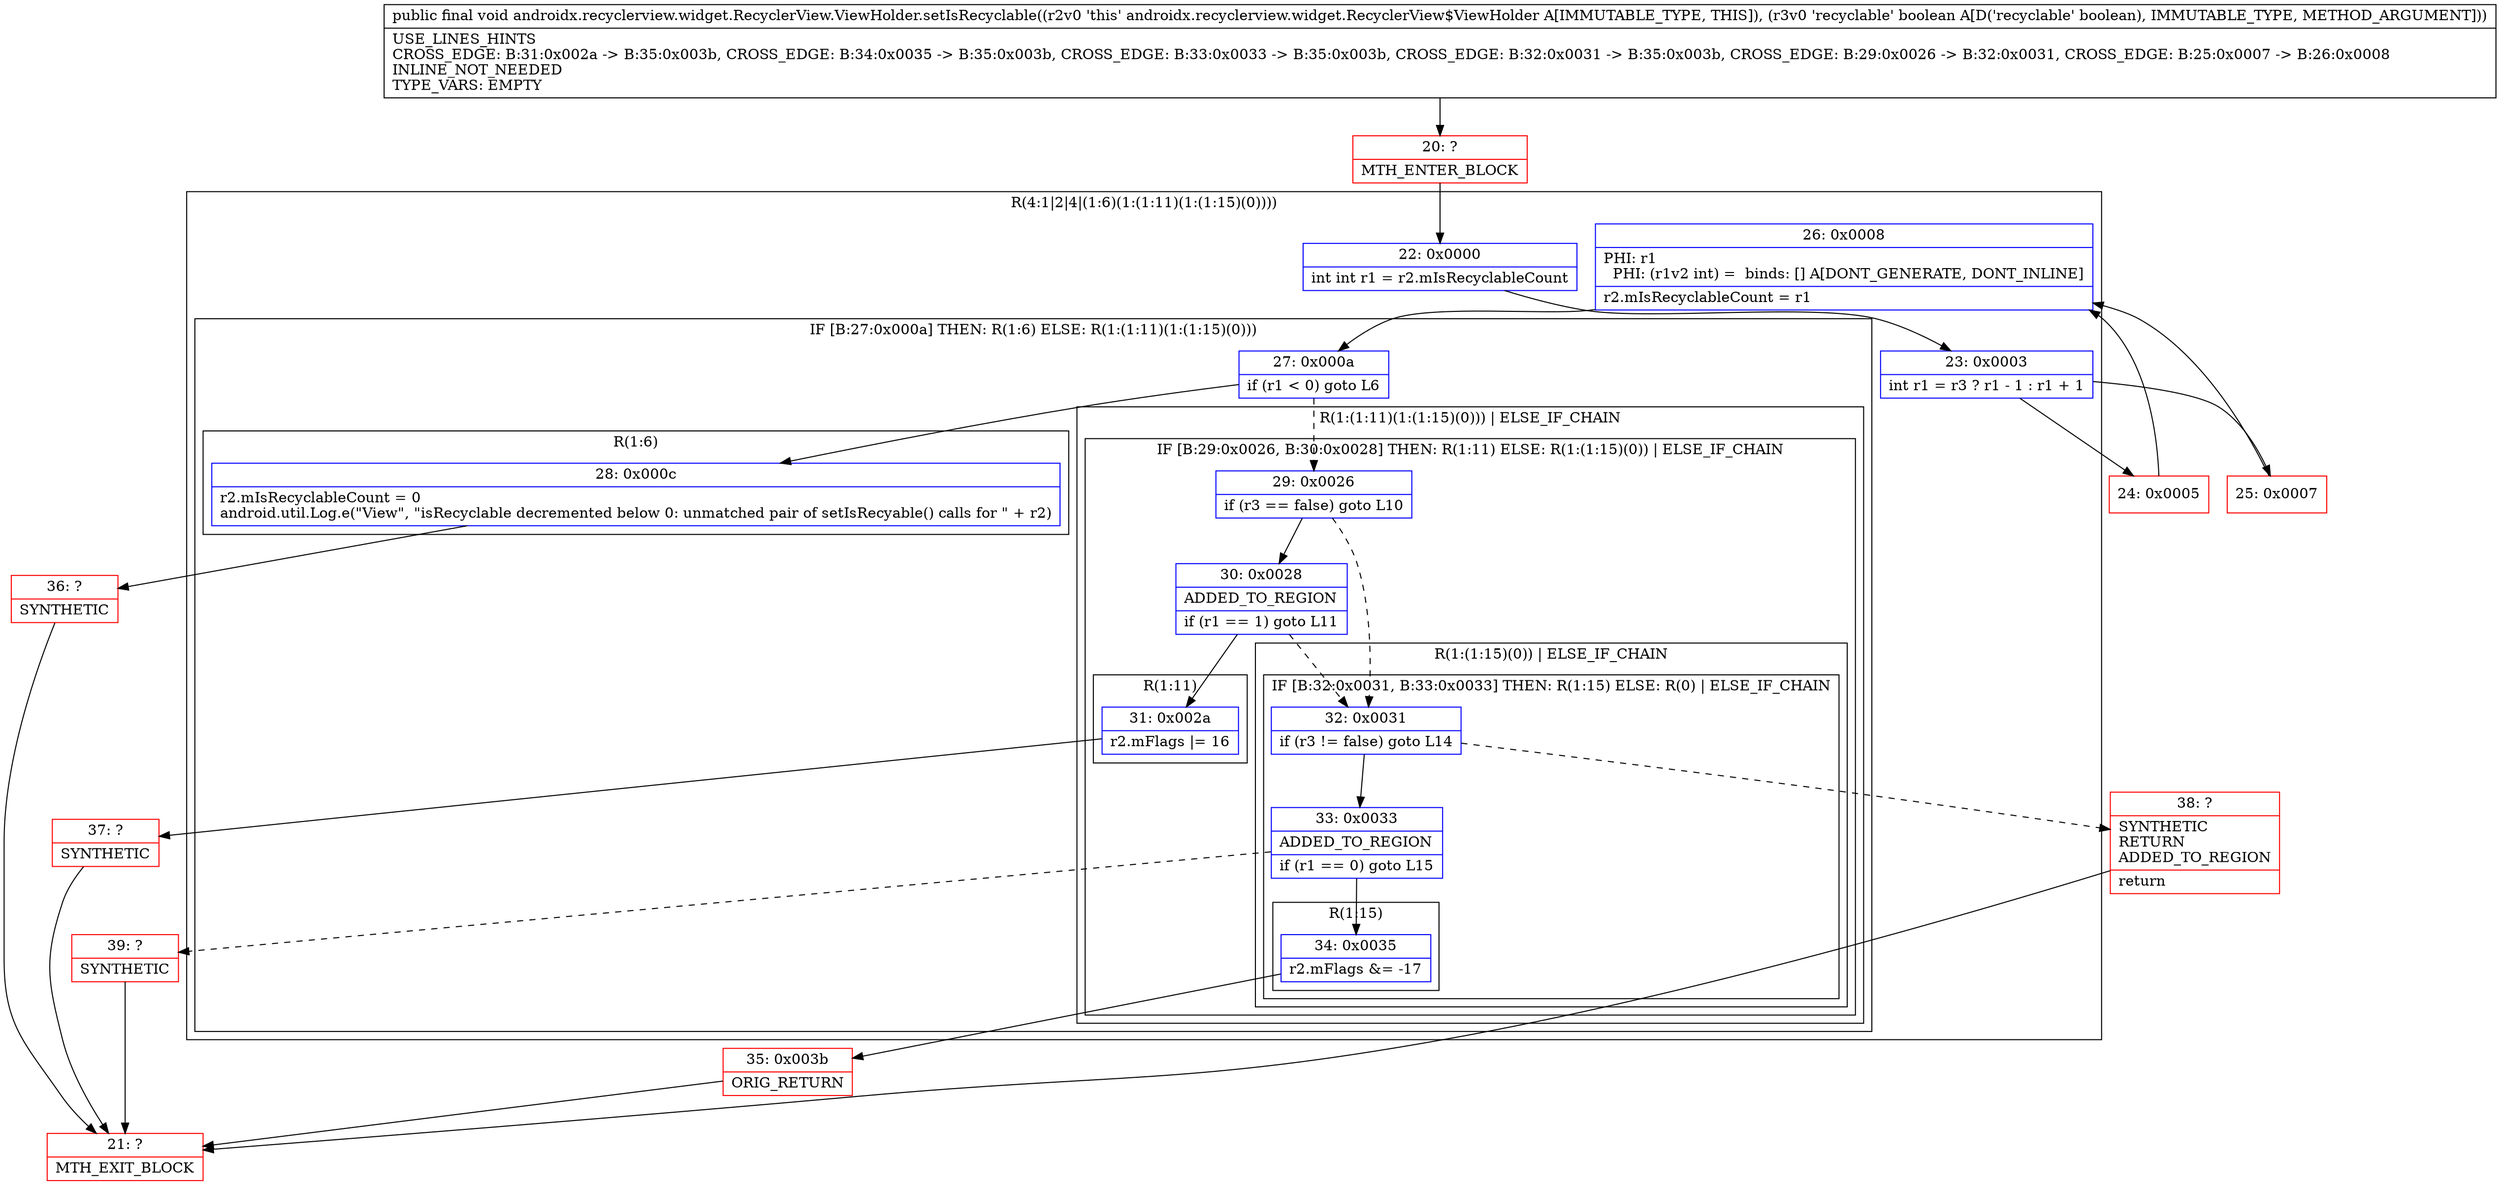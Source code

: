 digraph "CFG forandroidx.recyclerview.widget.RecyclerView.ViewHolder.setIsRecyclable(Z)V" {
subgraph cluster_Region_982479054 {
label = "R(4:1|2|4|(1:6)(1:(1:11)(1:(1:15)(0))))";
node [shape=record,color=blue];
Node_22 [shape=record,label="{22\:\ 0x0000|int int r1 = r2.mIsRecyclableCount\l}"];
Node_23 [shape=record,label="{23\:\ 0x0003|int r1 = r3 ? r1 \- 1 : r1 + 1\l}"];
Node_26 [shape=record,label="{26\:\ 0x0008|PHI: r1 \l  PHI: (r1v2 int) =  binds: [] A[DONT_GENERATE, DONT_INLINE]\l|r2.mIsRecyclableCount = r1\l}"];
subgraph cluster_IfRegion_1371313658 {
label = "IF [B:27:0x000a] THEN: R(1:6) ELSE: R(1:(1:11)(1:(1:15)(0)))";
node [shape=record,color=blue];
Node_27 [shape=record,label="{27\:\ 0x000a|if (r1 \< 0) goto L6\l}"];
subgraph cluster_Region_1440589347 {
label = "R(1:6)";
node [shape=record,color=blue];
Node_28 [shape=record,label="{28\:\ 0x000c|r2.mIsRecyclableCount = 0\landroid.util.Log.e(\"View\", \"isRecyclable decremented below 0: unmatched pair of setIsRecyable() calls for \" + r2)\l}"];
}
subgraph cluster_Region_629328747 {
label = "R(1:(1:11)(1:(1:15)(0))) | ELSE_IF_CHAIN\l";
node [shape=record,color=blue];
subgraph cluster_IfRegion_1159207876 {
label = "IF [B:29:0x0026, B:30:0x0028] THEN: R(1:11) ELSE: R(1:(1:15)(0)) | ELSE_IF_CHAIN\l";
node [shape=record,color=blue];
Node_29 [shape=record,label="{29\:\ 0x0026|if (r3 == false) goto L10\l}"];
Node_30 [shape=record,label="{30\:\ 0x0028|ADDED_TO_REGION\l|if (r1 == 1) goto L11\l}"];
subgraph cluster_Region_150927102 {
label = "R(1:11)";
node [shape=record,color=blue];
Node_31 [shape=record,label="{31\:\ 0x002a|r2.mFlags \|= 16\l}"];
}
subgraph cluster_Region_1634013009 {
label = "R(1:(1:15)(0)) | ELSE_IF_CHAIN\l";
node [shape=record,color=blue];
subgraph cluster_IfRegion_532641578 {
label = "IF [B:32:0x0031, B:33:0x0033] THEN: R(1:15) ELSE: R(0) | ELSE_IF_CHAIN\l";
node [shape=record,color=blue];
Node_32 [shape=record,label="{32\:\ 0x0031|if (r3 != false) goto L14\l}"];
Node_33 [shape=record,label="{33\:\ 0x0033|ADDED_TO_REGION\l|if (r1 == 0) goto L15\l}"];
subgraph cluster_Region_1496400352 {
label = "R(1:15)";
node [shape=record,color=blue];
Node_34 [shape=record,label="{34\:\ 0x0035|r2.mFlags &= \-17\l}"];
}
subgraph cluster_Region_1792737342 {
label = "R(0)";
node [shape=record,color=blue];
}
}
}
}
}
}
}
Node_20 [shape=record,color=red,label="{20\:\ ?|MTH_ENTER_BLOCK\l}"];
Node_24 [shape=record,color=red,label="{24\:\ 0x0005}"];
Node_36 [shape=record,color=red,label="{36\:\ ?|SYNTHETIC\l}"];
Node_21 [shape=record,color=red,label="{21\:\ ?|MTH_EXIT_BLOCK\l}"];
Node_37 [shape=record,color=red,label="{37\:\ ?|SYNTHETIC\l}"];
Node_35 [shape=record,color=red,label="{35\:\ 0x003b|ORIG_RETURN\l}"];
Node_39 [shape=record,color=red,label="{39\:\ ?|SYNTHETIC\l}"];
Node_38 [shape=record,color=red,label="{38\:\ ?|SYNTHETIC\lRETURN\lADDED_TO_REGION\l|return\l}"];
Node_25 [shape=record,color=red,label="{25\:\ 0x0007}"];
MethodNode[shape=record,label="{public final void androidx.recyclerview.widget.RecyclerView.ViewHolder.setIsRecyclable((r2v0 'this' androidx.recyclerview.widget.RecyclerView$ViewHolder A[IMMUTABLE_TYPE, THIS]), (r3v0 'recyclable' boolean A[D('recyclable' boolean), IMMUTABLE_TYPE, METHOD_ARGUMENT]))  | USE_LINES_HINTS\lCROSS_EDGE: B:31:0x002a \-\> B:35:0x003b, CROSS_EDGE: B:34:0x0035 \-\> B:35:0x003b, CROSS_EDGE: B:33:0x0033 \-\> B:35:0x003b, CROSS_EDGE: B:32:0x0031 \-\> B:35:0x003b, CROSS_EDGE: B:29:0x0026 \-\> B:32:0x0031, CROSS_EDGE: B:25:0x0007 \-\> B:26:0x0008\lINLINE_NOT_NEEDED\lTYPE_VARS: EMPTY\l}"];
MethodNode -> Node_20;Node_22 -> Node_23;
Node_23 -> Node_24;
Node_23 -> Node_25;
Node_26 -> Node_27;
Node_27 -> Node_28;
Node_27 -> Node_29[style=dashed];
Node_28 -> Node_36;
Node_29 -> Node_30;
Node_29 -> Node_32[style=dashed];
Node_30 -> Node_31;
Node_30 -> Node_32[style=dashed];
Node_31 -> Node_37;
Node_32 -> Node_33;
Node_32 -> Node_38[style=dashed];
Node_33 -> Node_34;
Node_33 -> Node_39[style=dashed];
Node_34 -> Node_35;
Node_20 -> Node_22;
Node_24 -> Node_26;
Node_36 -> Node_21;
Node_37 -> Node_21;
Node_35 -> Node_21;
Node_39 -> Node_21;
Node_38 -> Node_21;
Node_25 -> Node_26;
}

